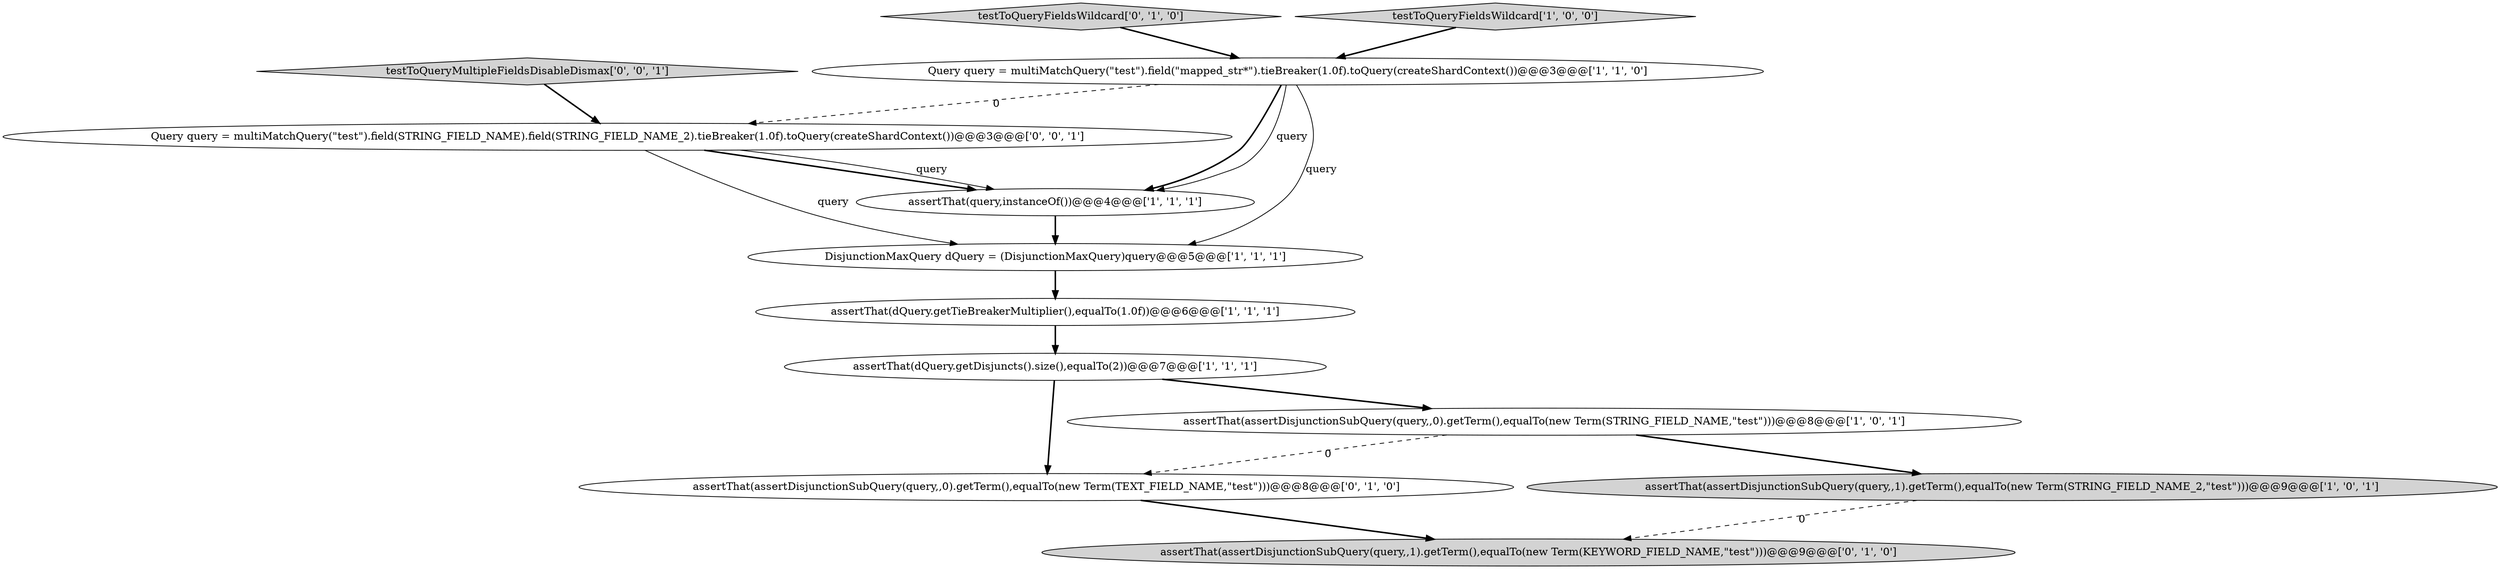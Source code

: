 digraph {
8 [style = filled, label = "assertThat(assertDisjunctionSubQuery(query,,1).getTerm(),equalTo(new Term(KEYWORD_FIELD_NAME,\"test\")))@@@9@@@['0', '1', '0']", fillcolor = lightgray, shape = ellipse image = "AAA1AAABBB2BBB"];
10 [style = filled, label = "testToQueryFieldsWildcard['0', '1', '0']", fillcolor = lightgray, shape = diamond image = "AAA0AAABBB2BBB"];
11 [style = filled, label = "testToQueryMultipleFieldsDisableDismax['0', '0', '1']", fillcolor = lightgray, shape = diamond image = "AAA0AAABBB3BBB"];
12 [style = filled, label = "Query query = multiMatchQuery(\"test\").field(STRING_FIELD_NAME).field(STRING_FIELD_NAME_2).tieBreaker(1.0f).toQuery(createShardContext())@@@3@@@['0', '0', '1']", fillcolor = white, shape = ellipse image = "AAA0AAABBB3BBB"];
0 [style = filled, label = "assertThat(dQuery.getTieBreakerMultiplier(),equalTo(1.0f))@@@6@@@['1', '1', '1']", fillcolor = white, shape = ellipse image = "AAA0AAABBB1BBB"];
4 [style = filled, label = "testToQueryFieldsWildcard['1', '0', '0']", fillcolor = lightgray, shape = diamond image = "AAA0AAABBB1BBB"];
3 [style = filled, label = "assertThat(query,instanceOf())@@@4@@@['1', '1', '1']", fillcolor = white, shape = ellipse image = "AAA0AAABBB1BBB"];
2 [style = filled, label = "assertThat(dQuery.getDisjuncts().size(),equalTo(2))@@@7@@@['1', '1', '1']", fillcolor = white, shape = ellipse image = "AAA0AAABBB1BBB"];
1 [style = filled, label = "Query query = multiMatchQuery(\"test\").field(\"mapped_str*\").tieBreaker(1.0f).toQuery(createShardContext())@@@3@@@['1', '1', '0']", fillcolor = white, shape = ellipse image = "AAA0AAABBB1BBB"];
5 [style = filled, label = "DisjunctionMaxQuery dQuery = (DisjunctionMaxQuery)query@@@5@@@['1', '1', '1']", fillcolor = white, shape = ellipse image = "AAA0AAABBB1BBB"];
7 [style = filled, label = "assertThat(assertDisjunctionSubQuery(query,,0).getTerm(),equalTo(new Term(STRING_FIELD_NAME,\"test\")))@@@8@@@['1', '0', '1']", fillcolor = white, shape = ellipse image = "AAA0AAABBB1BBB"];
9 [style = filled, label = "assertThat(assertDisjunctionSubQuery(query,,0).getTerm(),equalTo(new Term(TEXT_FIELD_NAME,\"test\")))@@@8@@@['0', '1', '0']", fillcolor = white, shape = ellipse image = "AAA1AAABBB2BBB"];
6 [style = filled, label = "assertThat(assertDisjunctionSubQuery(query,,1).getTerm(),equalTo(new Term(STRING_FIELD_NAME_2,\"test\")))@@@9@@@['1', '0', '1']", fillcolor = lightgray, shape = ellipse image = "AAA0AAABBB1BBB"];
10->1 [style = bold, label=""];
2->9 [style = bold, label=""];
7->6 [style = bold, label=""];
5->0 [style = bold, label=""];
1->3 [style = bold, label=""];
12->5 [style = solid, label="query"];
0->2 [style = bold, label=""];
9->8 [style = bold, label=""];
11->12 [style = bold, label=""];
12->3 [style = bold, label=""];
6->8 [style = dashed, label="0"];
12->3 [style = solid, label="query"];
1->5 [style = solid, label="query"];
3->5 [style = bold, label=""];
2->7 [style = bold, label=""];
1->3 [style = solid, label="query"];
4->1 [style = bold, label=""];
1->12 [style = dashed, label="0"];
7->9 [style = dashed, label="0"];
}
